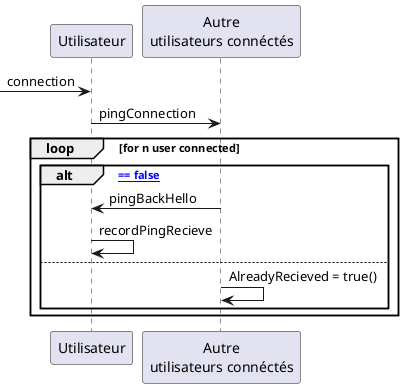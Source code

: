 @startuml
participant "Utilisateur" as usr
participant "Autre\nutilisateurs connéctés" as cousr
[-> usr : connection 
usr -> cousr : pingConnection
loop for n user connected
    alt [checkIfAlreadyRecieved == false]
        cousr -> usr  : pingBackHello
        usr -> usr : recordPingRecieve
    else
        cousr -> cousr : AlreadyRecieved = true()
    end 
end
@enduml